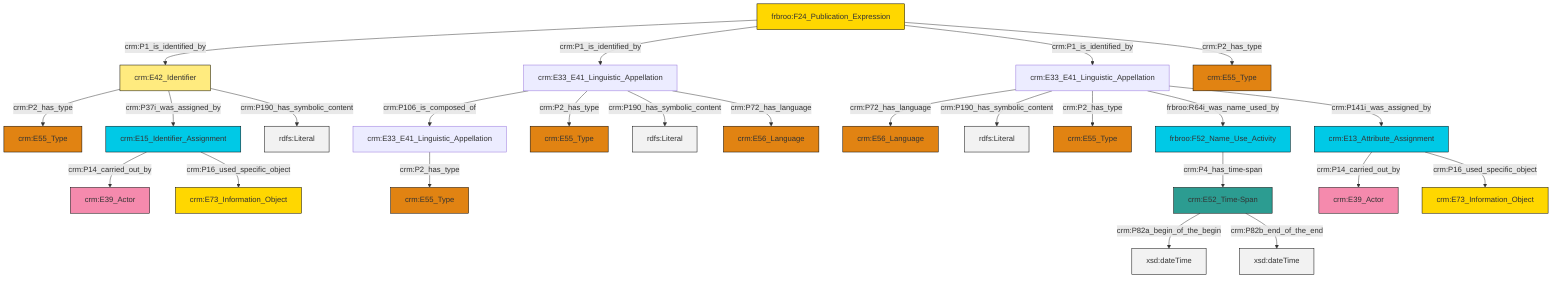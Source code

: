 graph TD
classDef Literal fill:#f2f2f2,stroke:#000000;
classDef CRM_Entity fill:#FFFFFF,stroke:#000000;
classDef Temporal_Entity fill:#00C9E6, stroke:#000000;
classDef Type fill:#E18312, stroke:#000000;
classDef Time-Span fill:#2C9C91, stroke:#000000;
classDef Appellation fill:#FFEB7F, stroke:#000000;
classDef Place fill:#008836, stroke:#000000;
classDef Persistent_Item fill:#B266B2, stroke:#000000;
classDef Conceptual_Object fill:#FFD700, stroke:#000000;
classDef Physical_Thing fill:#D2B48C, stroke:#000000;
classDef Actor fill:#f58aad, stroke:#000000;
classDef PC_Classes fill:#4ce600, stroke:#000000;
classDef Multi fill:#cccccc,stroke:#000000;

2["crm:E15_Identifier_Assignment"]:::Temporal_Entity -->|crm:P14_carried_out_by| 3["crm:E39_Actor"]:::Actor
9["crm:E33_E41_Linguistic_Appellation"]:::Default -->|crm:P2_has_type| 10["crm:E55_Type"]:::Type
13["crm:E52_Time-Span"]:::Time-Span -->|crm:P82a_begin_of_the_begin| 14[xsd:dateTime]:::Literal
17["frbroo:F24_Publication_Expression"]:::Conceptual_Object -->|crm:P1_is_identified_by| 18["crm:E42_Identifier"]:::Appellation
18["crm:E42_Identifier"]:::Appellation -->|crm:P2_has_type| 19["crm:E55_Type"]:::Type
2["crm:E15_Identifier_Assignment"]:::Temporal_Entity -->|crm:P16_used_specific_object| 20["crm:E73_Information_Object"]:::Conceptual_Object
21["crm:E33_E41_Linguistic_Appellation"]:::Default -->|crm:P72_has_language| 4["crm:E56_Language"]:::Type
0["frbroo:F52_Name_Use_Activity"]:::Temporal_Entity -->|crm:P4_has_time-span| 13["crm:E52_Time-Span"]:::Time-Span
21["crm:E33_E41_Linguistic_Appellation"]:::Default -->|crm:P190_has_symbolic_content| 23[rdfs:Literal]:::Literal
21["crm:E33_E41_Linguistic_Appellation"]:::Default -->|crm:P2_has_type| 29["crm:E55_Type"]:::Type
17["frbroo:F24_Publication_Expression"]:::Conceptual_Object -->|crm:P1_is_identified_by| 30["crm:E33_E41_Linguistic_Appellation"]:::Default
21["crm:E33_E41_Linguistic_Appellation"]:::Default -->|frbroo:R64i_was_name_used_by| 0["frbroo:F52_Name_Use_Activity"]:::Temporal_Entity
30["crm:E33_E41_Linguistic_Appellation"]:::Default -->|crm:P106_is_composed_of| 9["crm:E33_E41_Linguistic_Appellation"]:::Default
18["crm:E42_Identifier"]:::Appellation -->|crm:P37i_was_assigned_by| 2["crm:E15_Identifier_Assignment"]:::Temporal_Entity
30["crm:E33_E41_Linguistic_Appellation"]:::Default -->|crm:P2_has_type| 6["crm:E55_Type"]:::Type
17["frbroo:F24_Publication_Expression"]:::Conceptual_Object -->|crm:P1_is_identified_by| 21["crm:E33_E41_Linguistic_Appellation"]:::Default
36["crm:E13_Attribute_Assignment"]:::Temporal_Entity -->|crm:P14_carried_out_by| 24["crm:E39_Actor"]:::Actor
30["crm:E33_E41_Linguistic_Appellation"]:::Default -->|crm:P190_has_symbolic_content| 38[rdfs:Literal]:::Literal
17["frbroo:F24_Publication_Expression"]:::Conceptual_Object -->|crm:P2_has_type| 11["crm:E55_Type"]:::Type
30["crm:E33_E41_Linguistic_Appellation"]:::Default -->|crm:P72_has_language| 33["crm:E56_Language"]:::Type
36["crm:E13_Attribute_Assignment"]:::Temporal_Entity -->|crm:P16_used_specific_object| 39["crm:E73_Information_Object"]:::Conceptual_Object
21["crm:E33_E41_Linguistic_Appellation"]:::Default -->|crm:P141i_was_assigned_by| 36["crm:E13_Attribute_Assignment"]:::Temporal_Entity
18["crm:E42_Identifier"]:::Appellation -->|crm:P190_has_symbolic_content| 42[rdfs:Literal]:::Literal
13["crm:E52_Time-Span"]:::Time-Span -->|crm:P82b_end_of_the_end| 43[xsd:dateTime]:::Literal